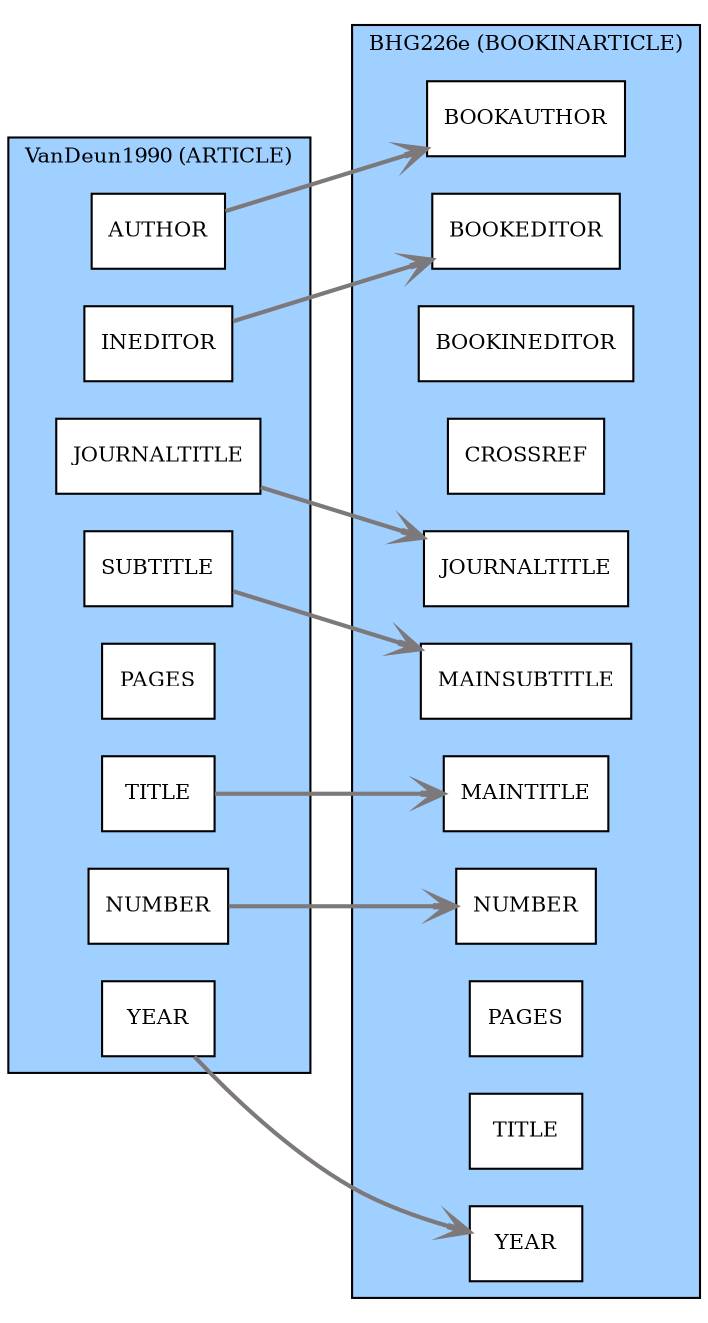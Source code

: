 digraph Biberdata {
  compound = true;
  edge [ arrowhead=open ];
  graph [ style=filled, rankdir=LR ];
  node [
    fontsize=10,
    fillcolor=white,
    style=filled,
    shape=box ];

  subgraph "cluster_section0/BHG226e" {
    fontsize="10";
    label="BHG226e (BOOKINARTICLE)";
    tooltip="BHG226e (BOOKINARTICLE)";
    fillcolor="#a0d0ff";

    "section0/BHG226e/bookauthor" [ label="BOOKAUTHOR" ]
    "section0/BHG226e/bookeditor" [ label="BOOKEDITOR" ]
    "section0/BHG226e/bookineditor" [ label="BOOKINEDITOR" ]
    "section0/BHG226e/crossref" [ label="CROSSREF" ]
    "section0/BHG226e/journaltitle" [ label="JOURNALTITLE" ]
    "section0/BHG226e/mainsubtitle" [ label="MAINSUBTITLE" ]
    "section0/BHG226e/maintitle" [ label="MAINTITLE" ]
    "section0/BHG226e/number" [ label="NUMBER" ]
    "section0/BHG226e/pages" [ label="PAGES" ]
    "section0/BHG226e/title" [ label="TITLE" ]
    "section0/BHG226e/year" [ label="YEAR" ]
  }

  subgraph "cluster_section0/VanDeun1990" {
    fontsize="10";
    label="VanDeun1990 (ARTICLE)";
    tooltip="VanDeun1990 (ARTICLE)";
    fillcolor="#a0d0ff";

    "section0/VanDeun1990/author" [ label="AUTHOR" ]
    "section0/VanDeun1990/ineditor" [ label="INEDITOR" ]
    "section0/VanDeun1990/journaltitle" [ label="JOURNALTITLE" ]
    "section0/VanDeun1990/number" [ label="NUMBER" ]
    "section0/VanDeun1990/pages" [ label="PAGES" ]
    "section0/VanDeun1990/subtitle" [ label="SUBTITLE" ]
    "section0/VanDeun1990/title" [ label="TITLE" ]
    "section0/VanDeun1990/year" [ label="YEAR" ]
  }



  "section0/VanDeun1990/author" -> "section0/BHG226e/bookauthor" [ penwidth="2.0", color="#7d7879", tooltip="BHG226e/BOOKAUTHOR inherited via CROSSREF from VanDeun1990/AUTHOR" ]
  "section0/VanDeun1990/ineditor" -> "section0/BHG226e/bookeditor" [ penwidth="2.0", color="#7d7879", tooltip="BHG226e/BOOKEDITOR inherited via CROSSREF from VanDeun1990/INEDITOR" ]
  "section0/VanDeun1990/journaltitle" -> "section0/BHG226e/journaltitle" [ penwidth="2.0", color="#7d7879", tooltip="BHG226e/JOURNALTITLE inherited via CROSSREF from VanDeun1990/JOURNALTITLE" ]
  "section0/VanDeun1990/number" -> "section0/BHG226e/number" [ penwidth="2.0", color="#7d7879", tooltip="BHG226e/NUMBER inherited via CROSSREF from VanDeun1990/NUMBER" ]
  "section0/VanDeun1990/subtitle" -> "section0/BHG226e/mainsubtitle" [ penwidth="2.0", color="#7d7879", tooltip="BHG226e/MAINSUBTITLE inherited via CROSSREF from VanDeun1990/SUBTITLE" ]
  "section0/VanDeun1990/title" -> "section0/BHG226e/maintitle" [ penwidth="2.0", color="#7d7879", tooltip="BHG226e/MAINTITLE inherited via CROSSREF from VanDeun1990/TITLE" ]
  "section0/VanDeun1990/year" -> "section0/BHG226e/year" [ penwidth="2.0", color="#7d7879", tooltip="BHG226e/YEAR inherited via CROSSREF from VanDeun1990/YEAR" ]

}
